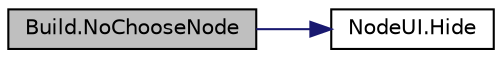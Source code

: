 digraph "Build.NoChooseNode"
{
 // LATEX_PDF_SIZE
  edge [fontname="Helvetica",fontsize="10",labelfontname="Helvetica",labelfontsize="10"];
  node [fontname="Helvetica",fontsize="10",shape=record];
  rankdir="LR";
  Node1 [label="Build.NoChooseNode",height=0.2,width=0.4,color="black", fillcolor="grey75", style="filled", fontcolor="black",tooltip="Функция отмены выбора поля игры"];
  Node1 -> Node2 [color="midnightblue",fontsize="10",style="solid"];
  Node2 [label="NodeUI.Hide",height=0.2,width=0.4,color="black", fillcolor="white", style="filled",URL="$class_node_u_i.html#aa5077f5b0ae947b814e19ee9b17a2817",tooltip="Функция для снятия панели"];
}
